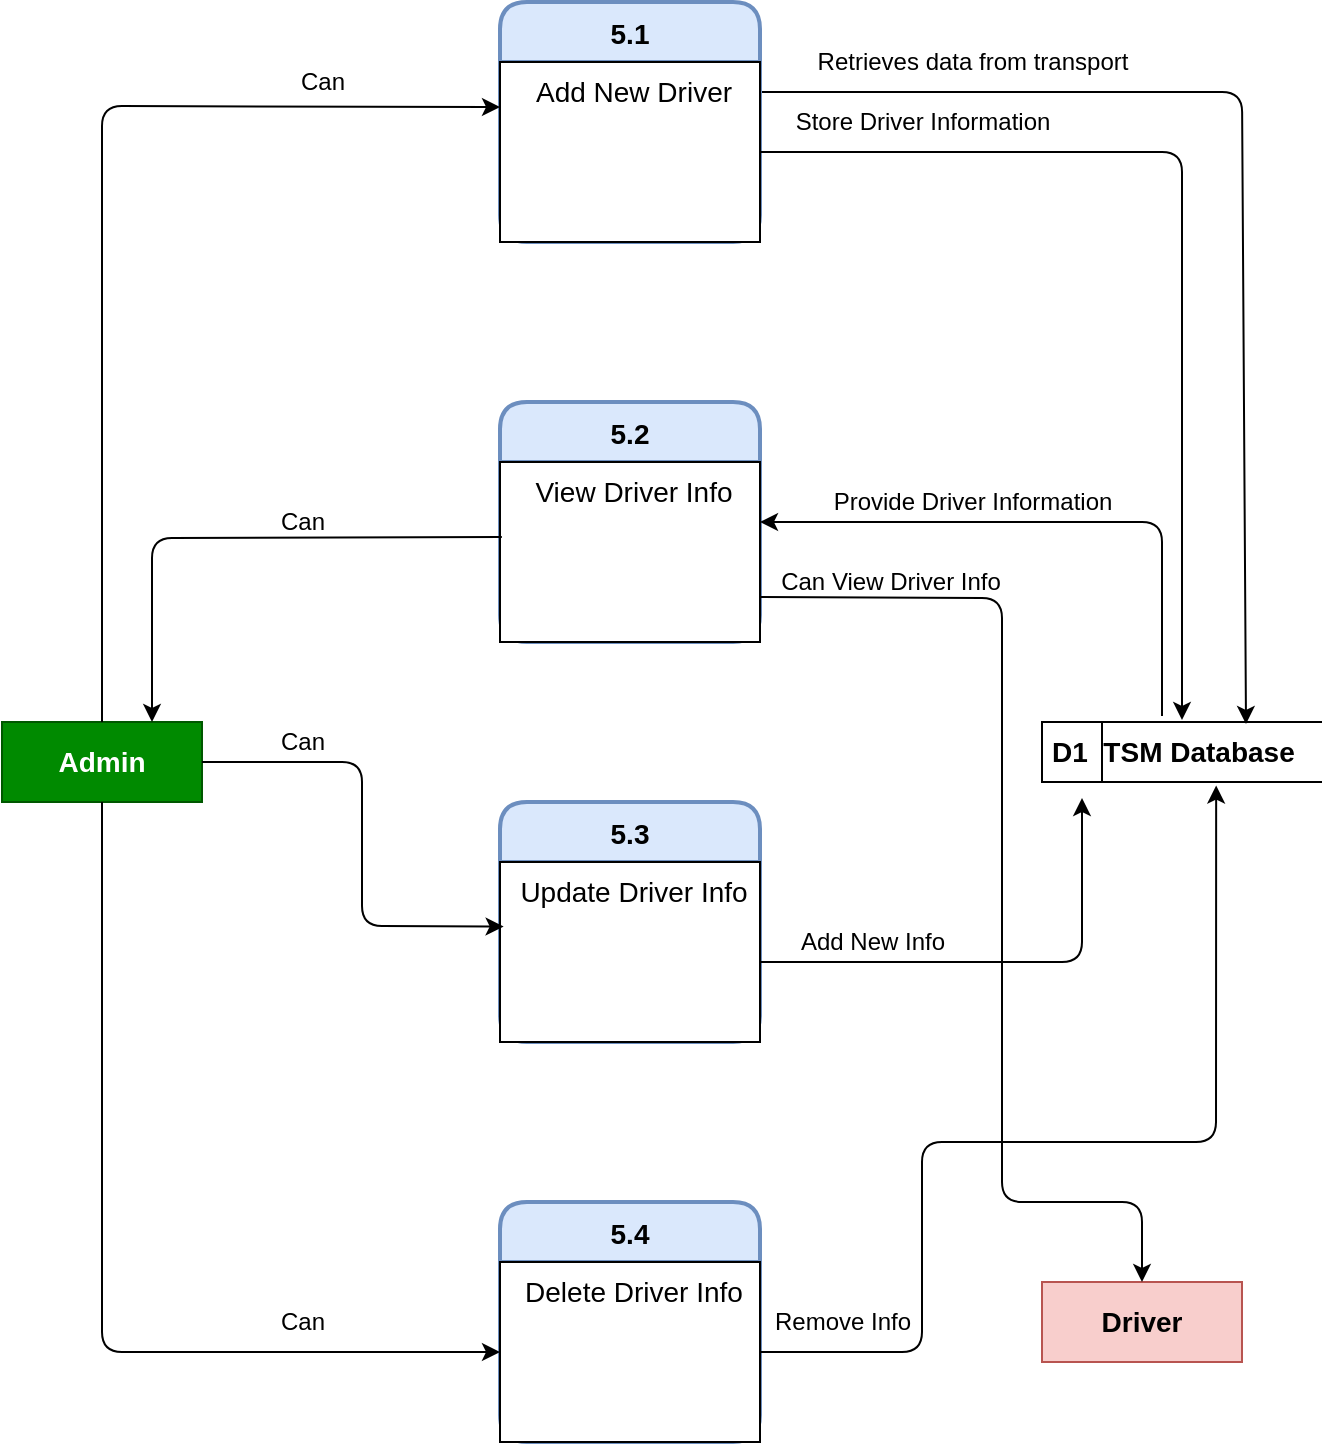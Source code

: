 <mxfile version="15.3.4" type="github">
  <diagram id="m1V7zA7mebeq46YNh9Ek" name="Page-1">
    <mxGraphModel dx="1036" dy="571" grid="0" gridSize="10" guides="1" tooltips="1" connect="1" arrows="1" fold="1" page="1" pageScale="1" pageWidth="827" pageHeight="1169" math="0" shadow="0">
      <root>
        <mxCell id="0" />
        <mxCell id="1" parent="0" />
        <mxCell id="PxbL5v5Bzp1MklqN0sMN-2" value="5.2" style="swimlane;childLayout=stackLayout;horizontal=1;startSize=30;horizontalStack=0;rounded=1;fontSize=14;fontStyle=1;strokeWidth=2;resizeParent=0;resizeLast=1;shadow=0;dashed=0;align=center;hachureGap=4;pointerEvents=0;fillColor=#dae8fc;strokeColor=#6c8ebf;" parent="1" vertex="1">
          <mxGeometry x="349" y="280" width="130" height="120" as="geometry" />
        </mxCell>
        <mxCell id="PxbL5v5Bzp1MklqN0sMN-3" value="View Driver Info" style="align=center;spacingLeft=4;fontSize=14;verticalAlign=top;resizable=0;rotatable=0;part=1;" parent="PxbL5v5Bzp1MklqN0sMN-2" vertex="1">
          <mxGeometry y="30" width="130" height="90" as="geometry" />
        </mxCell>
        <mxCell id="PxbL5v5Bzp1MklqN0sMN-4" value="" style="align=center;spacingLeft=4;fontSize=14;verticalAlign=top;resizable=0;rotatable=0;part=1;" parent="PxbL5v5Bzp1MklqN0sMN-2" vertex="1">
          <mxGeometry y="120" width="130" as="geometry" />
        </mxCell>
        <mxCell id="PxbL5v5Bzp1MklqN0sMN-5" value="" style="align=center;spacingLeft=4;fontSize=14;verticalAlign=top;resizable=0;rotatable=0;part=1;" parent="PxbL5v5Bzp1MklqN0sMN-2" vertex="1">
          <mxGeometry y="120" width="130" as="geometry" />
        </mxCell>
        <mxCell id="PxbL5v5Bzp1MklqN0sMN-6" value="5.3" style="swimlane;childLayout=stackLayout;horizontal=1;startSize=30;horizontalStack=0;rounded=1;fontSize=14;fontStyle=1;strokeWidth=2;resizeParent=0;resizeLast=1;shadow=0;dashed=0;align=center;hachureGap=4;pointerEvents=0;fillColor=#dae8fc;strokeColor=#6c8ebf;" parent="1" vertex="1">
          <mxGeometry x="349" y="480" width="130" height="120" as="geometry" />
        </mxCell>
        <mxCell id="PxbL5v5Bzp1MklqN0sMN-7" value="Update Driver Info" style="align=center;spacingLeft=4;fontSize=14;verticalAlign=top;resizable=0;rotatable=0;part=1;" parent="PxbL5v5Bzp1MklqN0sMN-6" vertex="1">
          <mxGeometry y="30" width="130" height="90" as="geometry" />
        </mxCell>
        <mxCell id="PxbL5v5Bzp1MklqN0sMN-8" value="" style="align=center;spacingLeft=4;fontSize=14;verticalAlign=top;resizable=0;rotatable=0;part=1;" parent="PxbL5v5Bzp1MklqN0sMN-6" vertex="1">
          <mxGeometry y="120" width="130" as="geometry" />
        </mxCell>
        <mxCell id="PxbL5v5Bzp1MklqN0sMN-9" value="" style="align=center;spacingLeft=4;fontSize=14;verticalAlign=top;resizable=0;rotatable=0;part=1;" parent="PxbL5v5Bzp1MklqN0sMN-6" vertex="1">
          <mxGeometry y="120" width="130" as="geometry" />
        </mxCell>
        <mxCell id="PxbL5v5Bzp1MklqN0sMN-10" value="5.4" style="swimlane;childLayout=stackLayout;horizontal=1;startSize=30;horizontalStack=0;rounded=1;fontSize=14;fontStyle=1;strokeWidth=2;resizeParent=0;resizeLast=1;shadow=0;dashed=0;align=center;hachureGap=4;pointerEvents=0;fillColor=#dae8fc;strokeColor=#6c8ebf;" parent="1" vertex="1">
          <mxGeometry x="349" y="680" width="130" height="120" as="geometry" />
        </mxCell>
        <mxCell id="PxbL5v5Bzp1MklqN0sMN-11" value="Delete Driver Info" style="align=center;spacingLeft=4;fontSize=14;verticalAlign=top;resizable=0;rotatable=0;part=1;" parent="PxbL5v5Bzp1MklqN0sMN-10" vertex="1">
          <mxGeometry y="30" width="130" height="90" as="geometry" />
        </mxCell>
        <mxCell id="PxbL5v5Bzp1MklqN0sMN-12" value="" style="align=center;spacingLeft=4;fontSize=14;verticalAlign=top;resizable=0;rotatable=0;part=1;" parent="PxbL5v5Bzp1MklqN0sMN-10" vertex="1">
          <mxGeometry y="120" width="130" as="geometry" />
        </mxCell>
        <mxCell id="PxbL5v5Bzp1MklqN0sMN-13" value="" style="align=center;spacingLeft=4;fontSize=14;verticalAlign=top;resizable=0;rotatable=0;part=1;" parent="PxbL5v5Bzp1MklqN0sMN-10" vertex="1">
          <mxGeometry y="120" width="130" as="geometry" />
        </mxCell>
        <mxCell id="PxbL5v5Bzp1MklqN0sMN-18" value="&lt;b&gt;D1&amp;nbsp; TSM Database&lt;/b&gt;" style="html=1;dashed=0;whitespace=wrap;shape=mxgraph.dfd.dataStoreID;align=left;spacingLeft=3;points=[[0,0],[0.5,0],[1,0],[0,0.5],[1,0.5],[0,1],[0.5,1],[1,1]];hachureGap=4;pointerEvents=0;fontSize=14;" parent="1" vertex="1">
          <mxGeometry x="620" y="440" width="140" height="30" as="geometry" />
        </mxCell>
        <mxCell id="PxbL5v5Bzp1MklqN0sMN-21" value="&lt;b&gt;Driver&lt;/b&gt;" style="whiteSpace=wrap;html=1;align=center;hachureGap=4;pointerEvents=0;fontSize=14;fillColor=#f8cecc;strokeColor=#b85450;" parent="1" vertex="1">
          <mxGeometry x="620" y="720" width="100" height="40" as="geometry" />
        </mxCell>
        <mxCell id="PxbL5v5Bzp1MklqN0sMN-22" value="5.1" style="swimlane;childLayout=stackLayout;horizontal=1;startSize=30;horizontalStack=0;rounded=1;fontSize=14;fontStyle=1;strokeWidth=2;resizeParent=0;resizeLast=1;shadow=0;dashed=0;align=center;hachureGap=4;pointerEvents=0;fillColor=#dae8fc;strokeColor=#6c8ebf;" parent="1" vertex="1">
          <mxGeometry x="349" y="80" width="130" height="120" as="geometry" />
        </mxCell>
        <mxCell id="PxbL5v5Bzp1MklqN0sMN-23" value="Add New Driver" style="align=center;spacingLeft=4;fontSize=14;verticalAlign=top;resizable=0;rotatable=0;part=1;" parent="PxbL5v5Bzp1MklqN0sMN-22" vertex="1">
          <mxGeometry y="30" width="130" height="90" as="geometry" />
        </mxCell>
        <mxCell id="PxbL5v5Bzp1MklqN0sMN-24" value="" style="align=center;spacingLeft=4;fontSize=14;verticalAlign=top;resizable=0;rotatable=0;part=1;" parent="PxbL5v5Bzp1MklqN0sMN-22" vertex="1">
          <mxGeometry y="120" width="130" as="geometry" />
        </mxCell>
        <mxCell id="PxbL5v5Bzp1MklqN0sMN-25" value="" style="align=center;spacingLeft=4;fontSize=14;verticalAlign=top;resizable=0;rotatable=0;part=1;" parent="PxbL5v5Bzp1MklqN0sMN-22" vertex="1">
          <mxGeometry y="120" width="130" as="geometry" />
        </mxCell>
        <mxCell id="PxbL5v5Bzp1MklqN0sMN-19" value="&lt;b&gt;Admin&lt;/b&gt;" style="whiteSpace=wrap;html=1;align=center;hachureGap=4;pointerEvents=0;fontSize=14;fillColor=#008a00;strokeColor=#005700;fontColor=#ffffff;" parent="1" vertex="1">
          <mxGeometry x="100" y="440" width="100" height="40" as="geometry" />
        </mxCell>
        <mxCell id="PxbL5v5Bzp1MklqN0sMN-55" value="" style="endArrow=classic;html=1;sourcePerimeterSpacing=8;targetPerimeterSpacing=8;exitX=0.5;exitY=0;exitDx=0;exitDy=0;entryX=0;entryY=0.25;entryDx=0;entryDy=0;" parent="1" source="PxbL5v5Bzp1MklqN0sMN-19" target="PxbL5v5Bzp1MklqN0sMN-23" edge="1">
          <mxGeometry width="50" height="50" relative="1" as="geometry">
            <mxPoint x="400" y="280" as="sourcePoint" />
            <mxPoint x="450" y="230" as="targetPoint" />
            <Array as="points">
              <mxPoint x="150" y="132" />
            </Array>
          </mxGeometry>
        </mxCell>
        <mxCell id="PxbL5v5Bzp1MklqN0sMN-56" value="Can" style="text;html=1;align=center;verticalAlign=middle;resizable=0;points=[];autosize=1;strokeColor=none;fillColor=none;" parent="1" vertex="1">
          <mxGeometry x="240" y="110" width="40" height="20" as="geometry" />
        </mxCell>
        <mxCell id="PxbL5v5Bzp1MklqN0sMN-57" value="" style="endArrow=classic;html=1;sourcePerimeterSpacing=8;targetPerimeterSpacing=8;entryX=0.75;entryY=0;entryDx=0;entryDy=0;exitX=0.007;exitY=0.417;exitDx=0;exitDy=0;exitPerimeter=0;" parent="1" source="PxbL5v5Bzp1MklqN0sMN-3" target="PxbL5v5Bzp1MklqN0sMN-19" edge="1">
          <mxGeometry width="50" height="50" relative="1" as="geometry">
            <mxPoint x="340" y="360" as="sourcePoint" />
            <mxPoint x="450" y="230" as="targetPoint" />
            <Array as="points">
              <mxPoint x="175" y="348" />
            </Array>
          </mxGeometry>
        </mxCell>
        <mxCell id="PxbL5v5Bzp1MklqN0sMN-58" value="Can" style="text;html=1;align=center;verticalAlign=middle;resizable=0;points=[];autosize=1;strokeColor=none;fillColor=none;" parent="1" vertex="1">
          <mxGeometry x="230" y="330" width="40" height="20" as="geometry" />
        </mxCell>
        <mxCell id="PxbL5v5Bzp1MklqN0sMN-59" value="" style="endArrow=classic;html=1;sourcePerimeterSpacing=8;targetPerimeterSpacing=8;exitX=1;exitY=0.5;exitDx=0;exitDy=0;entryX=0.014;entryY=0.359;entryDx=0;entryDy=0;entryPerimeter=0;" parent="1" source="PxbL5v5Bzp1MklqN0sMN-19" target="PxbL5v5Bzp1MklqN0sMN-7" edge="1">
          <mxGeometry width="50" height="50" relative="1" as="geometry">
            <mxPoint x="400" y="390" as="sourcePoint" />
            <mxPoint x="450" y="340" as="targetPoint" />
            <Array as="points">
              <mxPoint x="280" y="460" />
              <mxPoint x="280" y="542" />
            </Array>
          </mxGeometry>
        </mxCell>
        <mxCell id="PxbL5v5Bzp1MklqN0sMN-60" value="Can" style="text;html=1;align=center;verticalAlign=middle;resizable=0;points=[];autosize=1;strokeColor=none;fillColor=none;" parent="1" vertex="1">
          <mxGeometry x="230" y="440" width="40" height="20" as="geometry" />
        </mxCell>
        <mxCell id="PxbL5v5Bzp1MklqN0sMN-61" value="" style="endArrow=classic;html=1;sourcePerimeterSpacing=8;targetPerimeterSpacing=8;exitX=0.5;exitY=1;exitDx=0;exitDy=0;entryX=0;entryY=0.5;entryDx=0;entryDy=0;" parent="1" source="PxbL5v5Bzp1MklqN0sMN-19" target="PxbL5v5Bzp1MklqN0sMN-11" edge="1">
          <mxGeometry width="50" height="50" relative="1" as="geometry">
            <mxPoint x="400" y="390" as="sourcePoint" />
            <mxPoint x="450" y="340" as="targetPoint" />
            <Array as="points">
              <mxPoint x="150" y="755" />
            </Array>
          </mxGeometry>
        </mxCell>
        <mxCell id="PxbL5v5Bzp1MklqN0sMN-62" value="Can" style="text;html=1;align=center;verticalAlign=middle;resizable=0;points=[];autosize=1;strokeColor=none;fillColor=none;" parent="1" vertex="1">
          <mxGeometry x="230" y="730" width="40" height="20" as="geometry" />
        </mxCell>
        <mxCell id="PxbL5v5Bzp1MklqN0sMN-63" value="" style="endArrow=classic;html=1;sourcePerimeterSpacing=8;targetPerimeterSpacing=8;exitX=1;exitY=0.5;exitDx=0;exitDy=0;" parent="1" source="PxbL5v5Bzp1MklqN0sMN-23" edge="1">
          <mxGeometry width="50" height="50" relative="1" as="geometry">
            <mxPoint x="400" y="470" as="sourcePoint" />
            <mxPoint x="690" y="439" as="targetPoint" />
            <Array as="points">
              <mxPoint x="690" y="155" />
            </Array>
          </mxGeometry>
        </mxCell>
        <mxCell id="PxbL5v5Bzp1MklqN0sMN-64" value="Store Driver Information" style="text;html=1;align=center;verticalAlign=middle;resizable=0;points=[];autosize=1;strokeColor=none;fillColor=none;" parent="1" vertex="1">
          <mxGeometry x="490" y="130" width="140" height="20" as="geometry" />
        </mxCell>
        <mxCell id="PxbL5v5Bzp1MklqN0sMN-65" value="" style="endArrow=classic;html=1;sourcePerimeterSpacing=8;targetPerimeterSpacing=8;entryX=1;entryY=0.5;entryDx=0;entryDy=0;" parent="1" target="PxbL5v5Bzp1MklqN0sMN-2" edge="1">
          <mxGeometry width="50" height="50" relative="1" as="geometry">
            <mxPoint x="680" y="437" as="sourcePoint" />
            <mxPoint x="450" y="420" as="targetPoint" />
            <Array as="points">
              <mxPoint x="680" y="340" />
            </Array>
          </mxGeometry>
        </mxCell>
        <mxCell id="PxbL5v5Bzp1MklqN0sMN-66" value="Provide Driver Information" style="text;html=1;align=center;verticalAlign=middle;resizable=0;points=[];autosize=1;strokeColor=none;fillColor=none;" parent="1" vertex="1">
          <mxGeometry x="510" y="320" width="150" height="20" as="geometry" />
        </mxCell>
        <mxCell id="PxbL5v5Bzp1MklqN0sMN-68" value="" style="endArrow=classic;html=1;sourcePerimeterSpacing=8;targetPerimeterSpacing=8;exitX=1;exitY=0.75;exitDx=0;exitDy=0;entryX=0.5;entryY=0;entryDx=0;entryDy=0;" parent="1" source="PxbL5v5Bzp1MklqN0sMN-3" target="PxbL5v5Bzp1MklqN0sMN-21" edge="1">
          <mxGeometry width="50" height="50" relative="1" as="geometry">
            <mxPoint x="400" y="470" as="sourcePoint" />
            <mxPoint x="450" y="420" as="targetPoint" />
            <Array as="points">
              <mxPoint x="600" y="378" />
              <mxPoint x="600" y="680" />
              <mxPoint x="670" y="680" />
            </Array>
          </mxGeometry>
        </mxCell>
        <mxCell id="PxbL5v5Bzp1MklqN0sMN-69" value="Can View Driver Info" style="text;html=1;align=center;verticalAlign=middle;resizable=0;points=[];autosize=1;strokeColor=none;fillColor=none;" parent="1" vertex="1">
          <mxGeometry x="479" y="360" width="130" height="20" as="geometry" />
        </mxCell>
        <mxCell id="PxbL5v5Bzp1MklqN0sMN-72" value="" style="endArrow=classic;html=1;sourcePerimeterSpacing=8;targetPerimeterSpacing=8;exitX=1;exitY=0.556;exitDx=0;exitDy=0;exitPerimeter=0;" parent="1" source="PxbL5v5Bzp1MklqN0sMN-7" edge="1">
          <mxGeometry width="50" height="50" relative="1" as="geometry">
            <mxPoint x="479" y="555" as="sourcePoint" />
            <mxPoint x="640" y="478" as="targetPoint" />
            <Array as="points">
              <mxPoint x="640" y="560" />
            </Array>
          </mxGeometry>
        </mxCell>
        <mxCell id="PxbL5v5Bzp1MklqN0sMN-73" value="Add New Info" style="text;html=1;align=center;verticalAlign=middle;resizable=0;points=[];autosize=1;strokeColor=none;fillColor=none;" parent="1" vertex="1">
          <mxGeometry x="490" y="540" width="90" height="20" as="geometry" />
        </mxCell>
        <mxCell id="PxbL5v5Bzp1MklqN0sMN-74" value="" style="endArrow=classic;html=1;sourcePerimeterSpacing=8;targetPerimeterSpacing=8;exitX=1;exitY=0.5;exitDx=0;exitDy=0;entryX=0.622;entryY=1.059;entryDx=0;entryDy=0;entryPerimeter=0;" parent="1" source="PxbL5v5Bzp1MklqN0sMN-11" target="PxbL5v5Bzp1MklqN0sMN-18" edge="1">
          <mxGeometry width="50" height="50" relative="1" as="geometry">
            <mxPoint x="400" y="590" as="sourcePoint" />
            <mxPoint x="450" y="540" as="targetPoint" />
            <Array as="points">
              <mxPoint x="560" y="755" />
              <mxPoint x="560" y="650" />
              <mxPoint x="707" y="650" />
            </Array>
          </mxGeometry>
        </mxCell>
        <mxCell id="PxbL5v5Bzp1MklqN0sMN-75" value="Remove Info" style="text;html=1;align=center;verticalAlign=middle;resizable=0;points=[];autosize=1;strokeColor=none;fillColor=none;" parent="1" vertex="1">
          <mxGeometry x="480" y="730" width="80" height="20" as="geometry" />
        </mxCell>
        <mxCell id="A0-kp5H_5SE1Qtg9zqxQ-1" value="" style="endArrow=classic;html=1;sourcePerimeterSpacing=8;targetPerimeterSpacing=8;" edge="1" parent="1">
          <mxGeometry width="50" height="50" relative="1" as="geometry">
            <mxPoint x="480" y="125" as="sourcePoint" />
            <mxPoint x="722" y="441" as="targetPoint" />
            <Array as="points">
              <mxPoint x="720" y="125" />
            </Array>
          </mxGeometry>
        </mxCell>
        <mxCell id="A0-kp5H_5SE1Qtg9zqxQ-2" value="Retrieves data from transport" style="text;html=1;align=center;verticalAlign=middle;resizable=0;points=[];autosize=1;strokeColor=none;fillColor=none;" vertex="1" parent="1">
          <mxGeometry x="500" y="100" width="170" height="20" as="geometry" />
        </mxCell>
      </root>
    </mxGraphModel>
  </diagram>
</mxfile>
